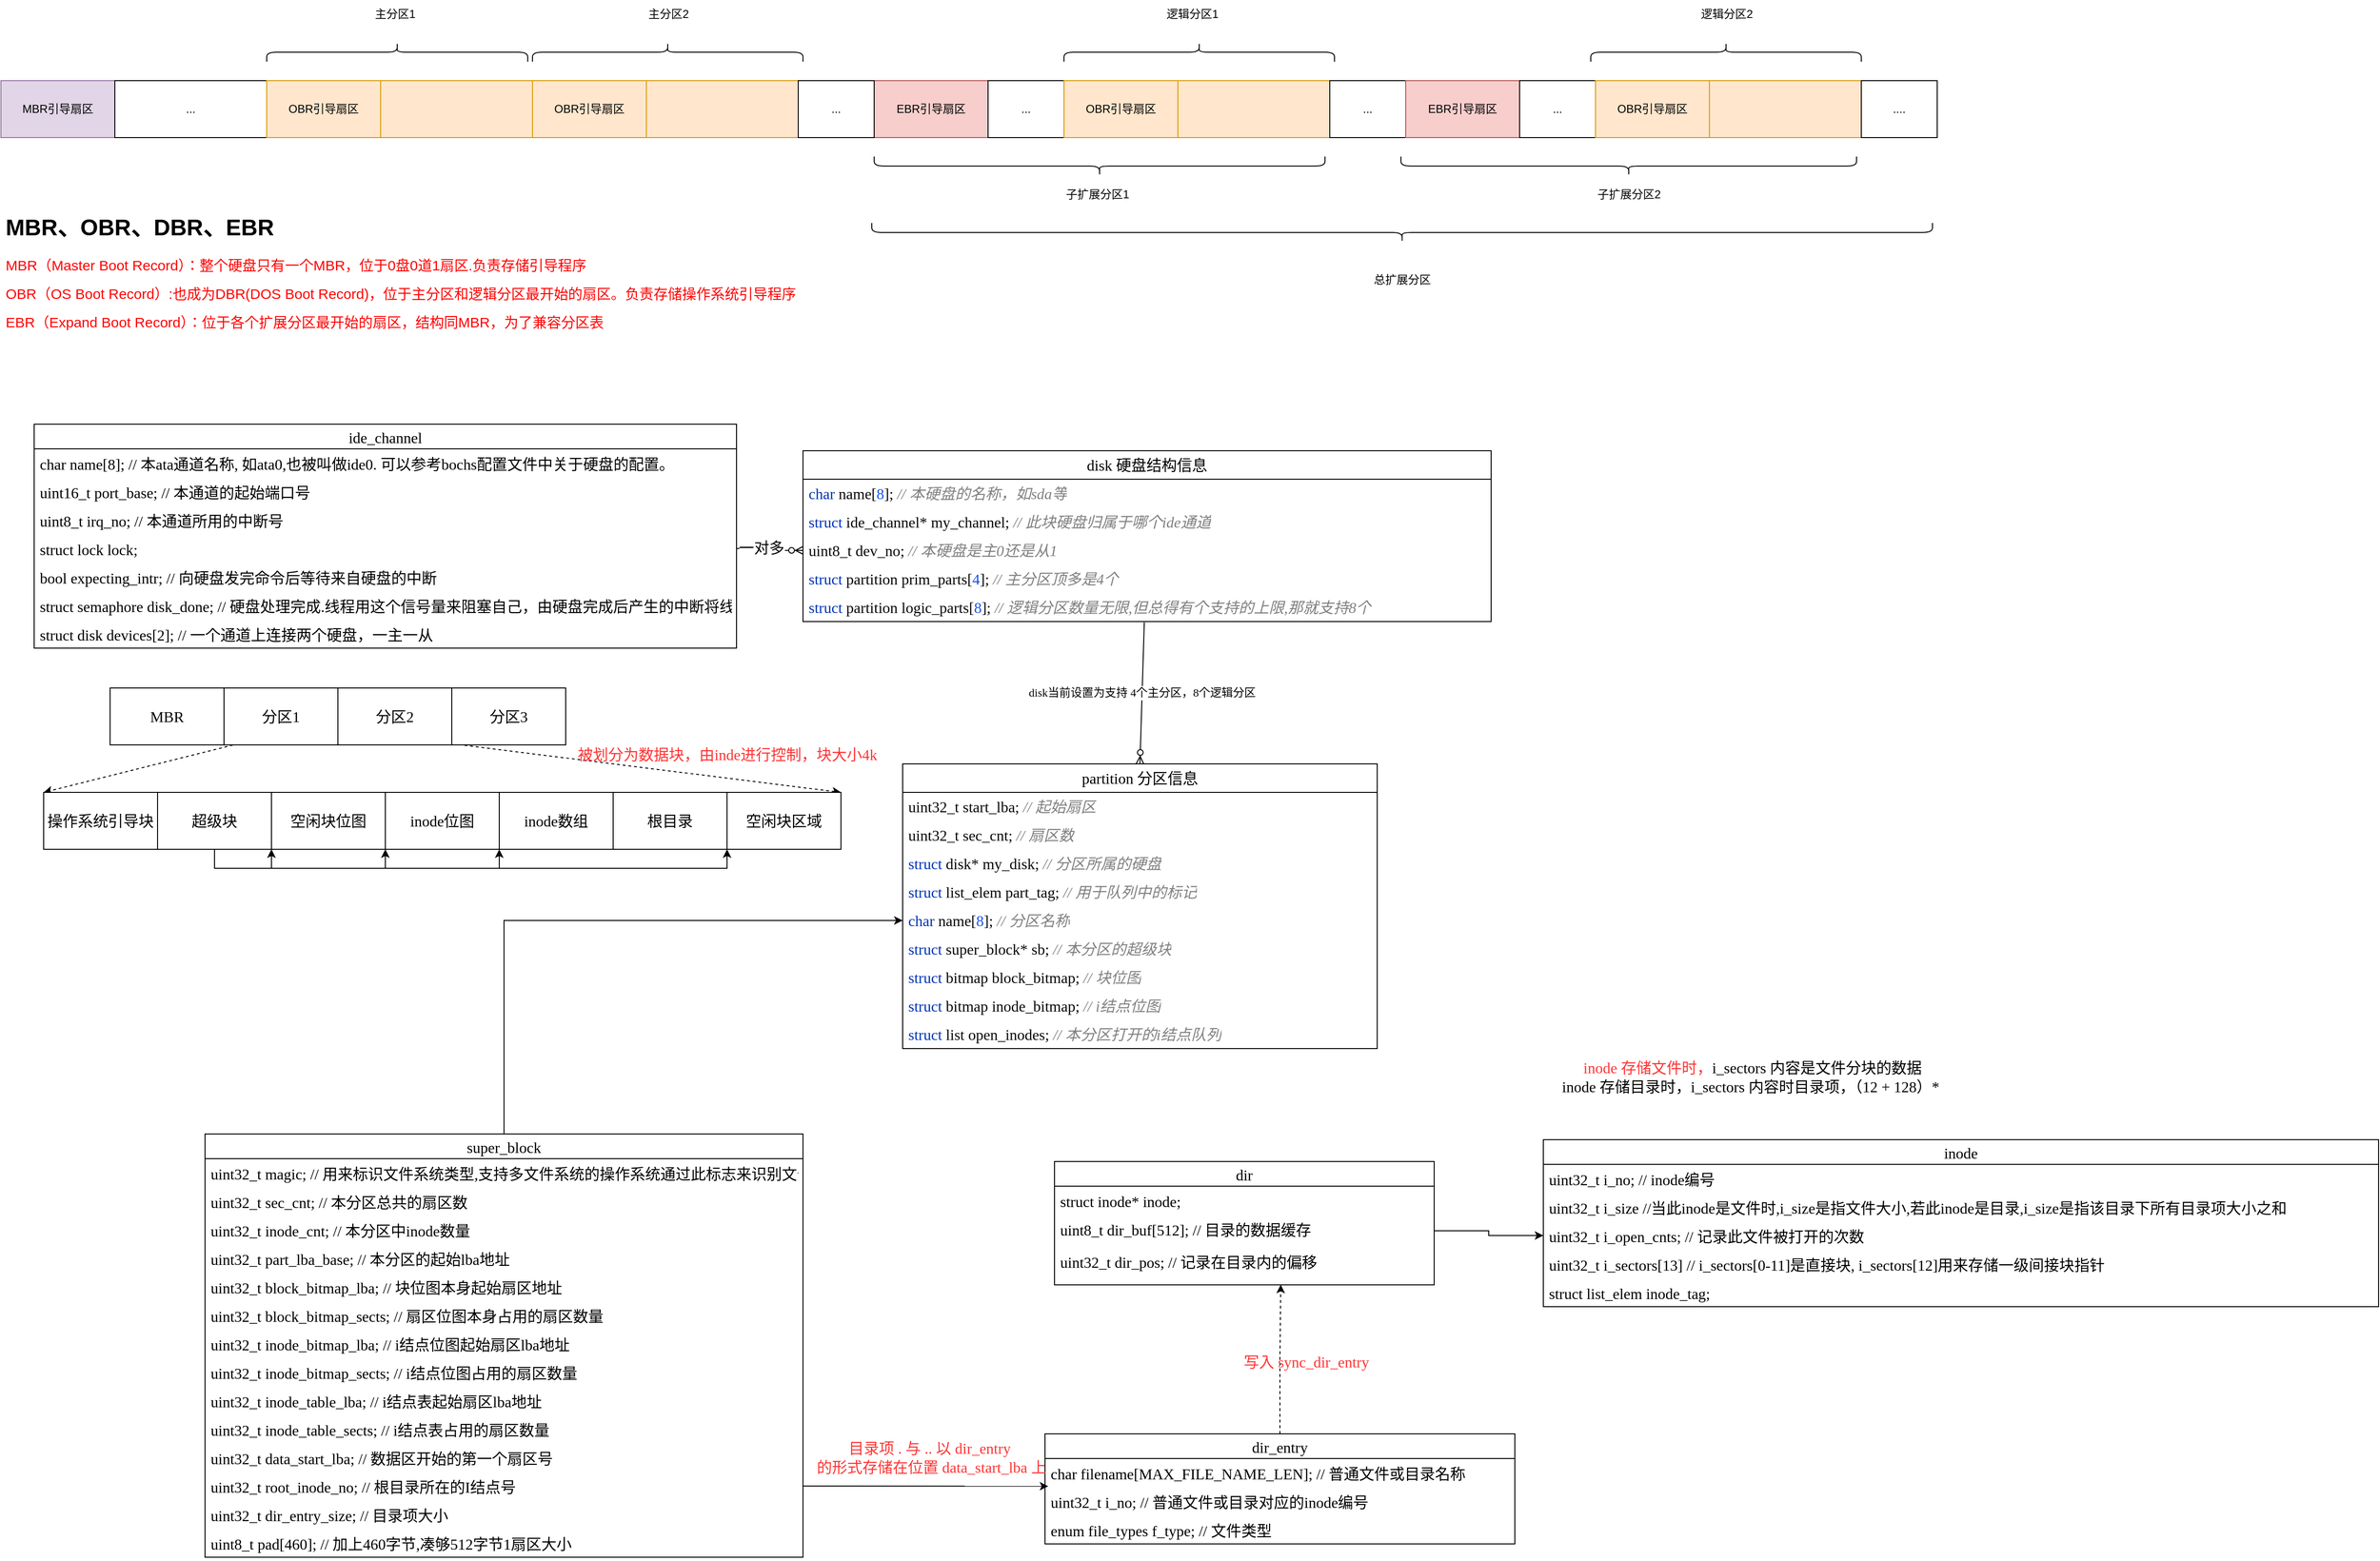<mxfile version="20.5.3" type="embed"><diagram id="e2RzUfAxLEOmbp0WTTl0" name="Page-1"><mxGraphModel dx="1550" dy="867" grid="1" gridSize="10" guides="1" tooltips="1" connect="1" arrows="1" fold="1" page="1" pageScale="1" pageWidth="850" pageHeight="1100" math="0" shadow="0"><root><mxCell id="0"/><mxCell id="1" parent="0"/><mxCell id="3" value="MBR引导扇区" style="rounded=0;whiteSpace=wrap;html=1;fillColor=#e1d5e7;strokeColor=#9673a6;" parent="1" vertex="1"><mxGeometry x="5" y="280" width="120" height="60" as="geometry"/></mxCell><mxCell id="4" value="..." style="rounded=0;whiteSpace=wrap;html=1;" parent="1" vertex="1"><mxGeometry x="125" y="280" width="160" height="60" as="geometry"/></mxCell><mxCell id="5" value="OBR引导扇区" style="rounded=0;whiteSpace=wrap;html=1;fillColor=#ffe6cc;strokeColor=#d79b00;" parent="1" vertex="1"><mxGeometry x="285" y="280" width="120" height="60" as="geometry"/></mxCell><mxCell id="6" value="" style="rounded=0;whiteSpace=wrap;html=1;fillColor=#ffe6cc;strokeColor=#d79b00;" parent="1" vertex="1"><mxGeometry x="405" y="280" width="160" height="60" as="geometry"/></mxCell><mxCell id="7" value="OBR引导扇区" style="rounded=0;whiteSpace=wrap;html=1;fillColor=#ffe6cc;strokeColor=#d79b00;" parent="1" vertex="1"><mxGeometry x="565" y="280" width="120" height="60" as="geometry"/></mxCell><mxCell id="8" value="" style="rounded=0;whiteSpace=wrap;html=1;fillColor=#ffe6cc;strokeColor=#d79b00;" parent="1" vertex="1"><mxGeometry x="685" y="280" width="160" height="60" as="geometry"/></mxCell><mxCell id="10" value="EBR引导扇区" style="rounded=0;whiteSpace=wrap;html=1;fillColor=#f8cecc;strokeColor=#b85450;" parent="1" vertex="1"><mxGeometry x="925" y="280" width="120" height="60" as="geometry"/></mxCell><mxCell id="12" value="..." style="rounded=0;whiteSpace=wrap;html=1;" parent="1" vertex="1"><mxGeometry x="1045" y="280" width="80" height="60" as="geometry"/></mxCell><mxCell id="14" value="OBR引导扇区" style="rounded=0;whiteSpace=wrap;html=1;fillColor=#ffe6cc;strokeColor=#d79b00;" parent="1" vertex="1"><mxGeometry x="1125" y="280" width="120" height="60" as="geometry"/></mxCell><mxCell id="15" value="" style="rounded=0;whiteSpace=wrap;html=1;fillColor=#ffe6cc;strokeColor=#d79b00;" parent="1" vertex="1"><mxGeometry x="1245" y="280" width="160" height="60" as="geometry"/></mxCell><mxCell id="16" value="..." style="rounded=0;whiteSpace=wrap;html=1;" parent="1" vertex="1"><mxGeometry x="1405" y="280" width="80" height="60" as="geometry"/></mxCell><mxCell id="17" value="EBR引导扇区" style="rounded=0;whiteSpace=wrap;html=1;fillColor=#f8cecc;strokeColor=#b85450;" parent="1" vertex="1"><mxGeometry x="1485" y="280" width="120" height="60" as="geometry"/></mxCell><mxCell id="18" value="..." style="rounded=0;whiteSpace=wrap;html=1;" parent="1" vertex="1"><mxGeometry x="1605" y="280" width="80" height="60" as="geometry"/></mxCell><mxCell id="19" value="OBR引导扇区" style="rounded=0;whiteSpace=wrap;html=1;fillColor=#ffe6cc;strokeColor=#d79b00;" parent="1" vertex="1"><mxGeometry x="1685" y="280" width="120" height="60" as="geometry"/></mxCell><mxCell id="20" value="" style="rounded=0;whiteSpace=wrap;html=1;fillColor=#ffe6cc;strokeColor=#d79b00;" parent="1" vertex="1"><mxGeometry x="1805" y="280" width="160" height="60" as="geometry"/></mxCell><mxCell id="21" value="...." style="rounded=0;whiteSpace=wrap;html=1;" parent="1" vertex="1"><mxGeometry x="1965" y="280" width="80" height="60" as="geometry"/></mxCell><mxCell id="23" value="" style="shape=curlyBracket;whiteSpace=wrap;html=1;rounded=1;flipH=1;labelPosition=right;verticalLabelPosition=middle;align=left;verticalAlign=middle;direction=south;" parent="1" vertex="1"><mxGeometry x="285" y="240" width="275" height="20" as="geometry"/></mxCell><mxCell id="24" value="" style="shape=curlyBracket;whiteSpace=wrap;html=1;rounded=1;flipH=1;labelPosition=right;verticalLabelPosition=middle;align=left;verticalAlign=middle;direction=south;" parent="1" vertex="1"><mxGeometry x="565" y="240" width="285" height="20" as="geometry"/></mxCell><mxCell id="25" value="主分区1" style="text;html=1;align=center;verticalAlign=middle;resizable=0;points=[];autosize=1;strokeColor=none;fillColor=none;" parent="1" vertex="1"><mxGeometry x="385" y="195" width="70" height="30" as="geometry"/></mxCell><mxCell id="26" value="主分区2" style="text;html=1;align=center;verticalAlign=middle;resizable=0;points=[];autosize=1;strokeColor=none;fillColor=none;" parent="1" vertex="1"><mxGeometry x="672.5" y="195" width="70" height="30" as="geometry"/></mxCell><mxCell id="27" value="..." style="rounded=0;whiteSpace=wrap;html=1;" parent="1" vertex="1"><mxGeometry x="845" y="280" width="80" height="60" as="geometry"/></mxCell><mxCell id="28" value="" style="shape=curlyBracket;whiteSpace=wrap;html=1;rounded=1;labelPosition=left;verticalLabelPosition=middle;align=right;verticalAlign=middle;direction=north;" parent="1" vertex="1"><mxGeometry x="925" y="360" width="475" height="20" as="geometry"/></mxCell><mxCell id="29" value="" style="shape=curlyBracket;whiteSpace=wrap;html=1;rounded=1;labelPosition=left;verticalLabelPosition=middle;align=right;verticalAlign=middle;direction=north;" parent="1" vertex="1"><mxGeometry x="1480" y="360" width="480" height="20" as="geometry"/></mxCell><mxCell id="30" value="子扩展分区1" style="text;html=1;align=center;verticalAlign=middle;resizable=0;points=[];autosize=1;strokeColor=none;fillColor=none;" parent="1" vertex="1"><mxGeometry x="1115" y="385" width="90" height="30" as="geometry"/></mxCell><mxCell id="31" value="子扩展分区2" style="text;html=1;align=center;verticalAlign=middle;resizable=0;points=[];autosize=1;strokeColor=none;fillColor=none;" parent="1" vertex="1"><mxGeometry x="1675" y="385" width="90" height="30" as="geometry"/></mxCell><mxCell id="32" value="" style="shape=curlyBracket;whiteSpace=wrap;html=1;rounded=1;labelPosition=left;verticalLabelPosition=middle;align=right;verticalAlign=middle;direction=north;" parent="1" vertex="1"><mxGeometry x="922.5" y="430" width="1117.5" height="20" as="geometry"/></mxCell><mxCell id="33" value="总扩展分区" style="text;html=1;align=center;verticalAlign=middle;resizable=0;points=[];autosize=1;strokeColor=none;fillColor=none;" parent="1" vertex="1"><mxGeometry x="1441.25" y="475" width="80" height="30" as="geometry"/></mxCell><mxCell id="34" value="" style="shape=curlyBracket;whiteSpace=wrap;html=1;rounded=1;flipH=1;labelPosition=right;verticalLabelPosition=middle;align=left;verticalAlign=middle;direction=south;" parent="1" vertex="1"><mxGeometry x="1125" y="240" width="285" height="20" as="geometry"/></mxCell><mxCell id="35" value="" style="shape=curlyBracket;whiteSpace=wrap;html=1;rounded=1;flipH=1;labelPosition=right;verticalLabelPosition=middle;align=left;verticalAlign=middle;direction=south;" parent="1" vertex="1"><mxGeometry x="1680" y="240" width="285" height="20" as="geometry"/></mxCell><mxCell id="36" value="逻辑分区1" style="text;html=1;align=center;verticalAlign=middle;resizable=0;points=[];autosize=1;strokeColor=none;fillColor=none;" parent="1" vertex="1"><mxGeometry x="1220" y="195" width="80" height="30" as="geometry"/></mxCell><mxCell id="37" value="逻辑分区2" style="text;html=1;align=center;verticalAlign=middle;resizable=0;points=[];autosize=1;strokeColor=none;fillColor=none;" parent="1" vertex="1"><mxGeometry x="1782.5" y="195" width="80" height="30" as="geometry"/></mxCell><mxCell id="38" value="&lt;h1&gt;MBR、OBR、DBR、EBR&lt;/h1&gt;&lt;p&gt;&lt;span style=&quot;font-size: 15px;&quot;&gt;&lt;font color=&quot;#ff0000&quot;&gt;MBR（Master Boot Record）：整个硬盘只有一个MBR，位于0盘0道1扇区.负责存储引导程序&lt;/font&gt;&lt;/span&gt;&lt;/p&gt;&lt;p&gt;&lt;span style=&quot;font-size: 15px;&quot;&gt;&lt;font color=&quot;#ff0000&quot;&gt;OBR（OS Boot Record）:也成为DBR(DOS Boot Record)，位于主分区和逻辑分区最开始的扇区。负责存储操作系统引导程序&lt;/font&gt;&lt;/span&gt;&lt;/p&gt;&lt;p&gt;&lt;font color=&quot;#ff0000&quot;&gt;&lt;span style=&quot;font-size: 15px;&quot;&gt;EBR（Expand B&lt;/span&gt;&lt;span style=&quot;font-size: 15px; background-color: initial;&quot;&gt;oot Record）：位于各个扩展分区最开始的扇区，结构同MBR，为了兼容分区表&lt;/span&gt;&lt;/font&gt;&lt;/p&gt;" style="text;html=1;strokeColor=none;fillColor=none;spacing=5;spacingTop=-20;whiteSpace=wrap;overflow=hidden;rounded=0;" parent="1" vertex="1"><mxGeometry x="5" y="415" width="845" height="145" as="geometry"/></mxCell><mxCell id="55" value="partition 分区信息" style="swimlane;fontStyle=0;childLayout=stackLayout;horizontal=1;startSize=30;horizontalStack=0;resizeParent=1;resizeParentMax=0;resizeLast=0;collapsible=1;marginBottom=0;whiteSpace=wrap;html=1;rounded=0;fontSize=16;fontFamily=Comic Sans MS;" vertex="1" parent="1"><mxGeometry x="955" y="1000" width="500" height="300" as="geometry"/></mxCell><mxCell id="56" value="&lt;div style=&quot;background-color: rgb(255, 255, 255); color: rgb(8, 8, 8); font-size: 16px;&quot;&gt;uint32_t start_lba;     &lt;span style=&quot;color: rgb(128, 128, 128); font-style: italic; font-size: 16px;&quot;&gt;// &lt;/span&gt;&lt;span style=&quot;color: rgb(128, 128, 128); font-style: italic; font-size: 16px;&quot;&gt;起始扇区&lt;/span&gt;&lt;/div&gt;" style="text;strokeColor=none;fillColor=none;align=left;verticalAlign=middle;spacingLeft=4;spacingRight=4;overflow=hidden;points=[[0,0.5],[1,0.5]];portConstraint=eastwest;rotatable=0;whiteSpace=wrap;html=1;rounded=0;fontSize=16;fontFamily=Comic Sans MS;" vertex="1" parent="55"><mxGeometry y="30" width="500" height="30" as="geometry"/></mxCell><mxCell id="62" value="&lt;div style=&quot;background-color: rgb(255, 255, 255); color: rgb(8, 8, 8); font-size: 16px;&quot;&gt;uint32_t sec_cnt;       &lt;span style=&quot;color: rgb(128, 128, 128); font-style: italic; font-size: 16px;&quot;&gt;// &lt;/span&gt;&lt;span style=&quot;color: rgb(128, 128, 128); font-style: italic; font-size: 16px;&quot;&gt;扇区数&lt;/span&gt;&lt;/div&gt;" style="text;strokeColor=none;fillColor=none;align=left;verticalAlign=middle;spacingLeft=4;spacingRight=4;overflow=hidden;points=[[0,0.5],[1,0.5]];portConstraint=eastwest;rotatable=0;whiteSpace=wrap;html=1;rounded=0;fontSize=16;fontFamily=Comic Sans MS;" vertex="1" parent="55"><mxGeometry y="60" width="500" height="30" as="geometry"/></mxCell><mxCell id="61" value="&lt;div style=&quot;background-color: rgb(255, 255, 255); color: rgb(8, 8, 8); font-size: 16px;&quot;&gt;&lt;span style=&quot;color: rgb(0, 51, 179); font-size: 16px;&quot;&gt;struct &lt;/span&gt;disk* my_disk;    &lt;span style=&quot;color: rgb(128, 128, 128); font-style: italic; font-size: 16px;&quot;&gt;// &lt;/span&gt;&lt;span style=&quot;color: rgb(128, 128, 128); font-style: italic; font-size: 16px;&quot;&gt;分区所属的硬盘&lt;/span&gt;&lt;/div&gt;" style="text;strokeColor=none;fillColor=none;align=left;verticalAlign=middle;spacingLeft=4;spacingRight=4;overflow=hidden;points=[[0,0.5],[1,0.5]];portConstraint=eastwest;rotatable=0;whiteSpace=wrap;html=1;rounded=0;fontSize=16;fontFamily=Comic Sans MS;" vertex="1" parent="55"><mxGeometry y="90" width="500" height="30" as="geometry"/></mxCell><mxCell id="60" value="&lt;div style=&quot;background-color: rgb(255, 255, 255); color: rgb(8, 8, 8); font-size: 16px;&quot;&gt;&lt;span style=&quot;color: rgb(0, 51, 179); font-size: 16px;&quot;&gt;struct &lt;/span&gt;list_elem part_tag;   &lt;span style=&quot;color: rgb(128, 128, 128); font-style: italic; font-size: 16px;&quot;&gt;// &lt;/span&gt;&lt;span style=&quot;color: rgb(128, 128, 128); font-style: italic; font-size: 16px;&quot;&gt;用于队列中的标记&lt;/span&gt;&lt;/div&gt;" style="text;strokeColor=none;fillColor=none;align=left;verticalAlign=middle;spacingLeft=4;spacingRight=4;overflow=hidden;points=[[0,0.5],[1,0.5]];portConstraint=eastwest;rotatable=0;whiteSpace=wrap;html=1;rounded=0;fontSize=16;fontFamily=Comic Sans MS;" vertex="1" parent="55"><mxGeometry y="120" width="500" height="30" as="geometry"/></mxCell><mxCell id="59" value="&lt;div style=&quot;background-color: rgb(255, 255, 255); color: rgb(8, 8, 8); font-size: 16px;&quot;&gt;&lt;span style=&quot;color: rgb(0, 51, 179); font-size: 16px;&quot;&gt;char &lt;/span&gt;name[&lt;span style=&quot;color: rgb(23, 80, 235); font-size: 16px;&quot;&gt;8&lt;/span&gt;];       &lt;span style=&quot;color: rgb(128, 128, 128); font-style: italic; font-size: 16px;&quot;&gt;// &lt;/span&gt;&lt;span style=&quot;color: rgb(128, 128, 128); font-style: italic; font-size: 16px;&quot;&gt;分区名称&lt;/span&gt;&lt;/div&gt;" style="text;strokeColor=none;fillColor=none;align=left;verticalAlign=middle;spacingLeft=4;spacingRight=4;overflow=hidden;points=[[0,0.5],[1,0.5]];portConstraint=eastwest;rotatable=0;whiteSpace=wrap;html=1;rounded=0;fontSize=16;fontFamily=Comic Sans MS;" vertex="1" parent="55"><mxGeometry y="150" width="500" height="30" as="geometry"/></mxCell><mxCell id="64" value="&lt;div style=&quot;background-color: rgb(255, 255, 255); color: rgb(8, 8, 8); font-size: 16px;&quot;&gt;&lt;span style=&quot;color: rgb(0, 51, 179); font-size: 16px;&quot;&gt;struct &lt;/span&gt;super_block* sb;  &lt;span style=&quot;color: rgb(128, 128, 128); font-style: italic; font-size: 16px;&quot;&gt;// &lt;/span&gt;&lt;span style=&quot;color: rgb(128, 128, 128); font-style: italic; font-size: 16px;&quot;&gt;本分区的超级块&lt;/span&gt;&lt;/div&gt;" style="text;strokeColor=none;fillColor=none;align=left;verticalAlign=middle;spacingLeft=4;spacingRight=4;overflow=hidden;points=[[0,0.5],[1,0.5]];portConstraint=eastwest;rotatable=0;whiteSpace=wrap;html=1;rounded=0;fontSize=16;fontFamily=Comic Sans MS;" vertex="1" parent="55"><mxGeometry y="180" width="500" height="30" as="geometry"/></mxCell><mxCell id="63" value="&lt;div style=&quot;background-color: rgb(255, 255, 255); color: rgb(8, 8, 8); font-size: 16px;&quot;&gt;&lt;span style=&quot;color: rgb(0, 51, 179); font-size: 16px;&quot;&gt;struct &lt;/span&gt;bitmap block_bitmap;  &lt;span style=&quot;color: rgb(128, 128, 128); font-style: italic; font-size: 16px;&quot;&gt;// &lt;/span&gt;&lt;span style=&quot;color: rgb(128, 128, 128); font-style: italic; font-size: 16px;&quot;&gt;块位图&lt;/span&gt;&lt;/div&gt;" style="text;strokeColor=none;fillColor=none;align=left;verticalAlign=middle;spacingLeft=4;spacingRight=4;overflow=hidden;points=[[0,0.5],[1,0.5]];portConstraint=eastwest;rotatable=0;whiteSpace=wrap;html=1;rounded=0;fontSize=16;fontFamily=Comic Sans MS;" vertex="1" parent="55"><mxGeometry y="210" width="500" height="30" as="geometry"/></mxCell><mxCell id="67" value="&lt;div style=&quot;background-color: rgb(255, 255, 255); color: rgb(8, 8, 8); font-size: 16px;&quot;&gt;&lt;span style=&quot;color: rgb(0, 51, 179); font-size: 16px;&quot;&gt;struct &lt;/span&gt;bitmap inode_bitmap;  &lt;span style=&quot;color: rgb(128, 128, 128); font-style: italic; font-size: 16px;&quot;&gt;// i&lt;/span&gt;&lt;span style=&quot;color: rgb(128, 128, 128); font-style: italic; font-size: 16px;&quot;&gt;结点位图&lt;/span&gt;&lt;/div&gt;" style="text;strokeColor=none;fillColor=none;align=left;verticalAlign=middle;spacingLeft=4;spacingRight=4;overflow=hidden;points=[[0,0.5],[1,0.5]];portConstraint=eastwest;rotatable=0;whiteSpace=wrap;html=1;rounded=0;fontSize=16;fontFamily=Comic Sans MS;" vertex="1" parent="55"><mxGeometry y="240" width="500" height="30" as="geometry"/></mxCell><mxCell id="66" value="&lt;div style=&quot;background-color: rgb(255, 255, 255); color: rgb(8, 8, 8); font-size: 16px;&quot;&gt;&lt;span style=&quot;color: rgb(0, 51, 179); font-size: 16px;&quot;&gt;struct &lt;/span&gt;list open_inodes;     &lt;span style=&quot;color: rgb(128, 128, 128); font-style: italic; font-size: 16px;&quot;&gt;// &lt;/span&gt;&lt;span style=&quot;color: rgb(128, 128, 128); font-style: italic; font-size: 16px;&quot;&gt;本分区打开的&lt;/span&gt;&lt;span style=&quot;color: rgb(128, 128, 128); font-style: italic; font-size: 16px;&quot;&gt;i&lt;/span&gt;&lt;span style=&quot;color: rgb(128, 128, 128); font-style: italic; font-size: 16px;&quot;&gt;结点队列&lt;/span&gt;&lt;/div&gt;" style="text;strokeColor=none;fillColor=none;align=left;verticalAlign=middle;spacingLeft=4;spacingRight=4;overflow=hidden;points=[[0,0.5],[1,0.5]];portConstraint=eastwest;rotatable=0;whiteSpace=wrap;html=1;rounded=0;fontSize=16;fontFamily=Comic Sans MS;" vertex="1" parent="55"><mxGeometry y="270" width="500" height="30" as="geometry"/></mxCell><mxCell id="70" value="disk 硬盘结构信息" style="swimlane;fontStyle=0;childLayout=stackLayout;horizontal=1;startSize=30;horizontalStack=0;resizeParent=1;resizeParentMax=0;resizeLast=0;collapsible=1;marginBottom=0;whiteSpace=wrap;html=1;rounded=0;fontSize=16;fontFamily=Comic Sans MS;" vertex="1" parent="1"><mxGeometry x="850" y="670" width="725" height="180" as="geometry"/></mxCell><mxCell id="71" value="&lt;div style=&quot;background-color: rgb(255, 255, 255); color: rgb(8, 8, 8); font-size: 16px;&quot;&gt;&lt;div style=&quot;font-size: 16px;&quot;&gt;&lt;span style=&quot;color: rgb(0, 51, 179); font-size: 16px;&quot;&gt;char &lt;/span&gt;name[&lt;span style=&quot;color: rgb(23, 80, 235); font-size: 16px;&quot;&gt;8&lt;/span&gt;];            &lt;span style=&quot;color: rgb(128, 128, 128); font-style: italic; font-size: 16px;&quot;&gt;// &lt;/span&gt;&lt;span style=&quot;color: rgb(128, 128, 128); font-style: italic; font-size: 16px;&quot;&gt;本硬盘的名称，如&lt;/span&gt;&lt;span style=&quot;color: rgb(128, 128, 128); font-style: italic; font-size: 16px;&quot;&gt;sda&lt;/span&gt;&lt;span style=&quot;color: rgb(128, 128, 128); font-style: italic; font-size: 16px;&quot;&gt;等&lt;/span&gt;&lt;/div&gt;&lt;/div&gt;" style="text;strokeColor=none;fillColor=none;align=left;verticalAlign=middle;spacingLeft=4;spacingRight=4;overflow=hidden;points=[[0,0.5],[1,0.5]];portConstraint=eastwest;rotatable=0;whiteSpace=wrap;html=1;rounded=0;fontSize=16;fontFamily=Comic Sans MS;" vertex="1" parent="70"><mxGeometry y="30" width="725" height="30" as="geometry"/></mxCell><mxCell id="72" value="&lt;div style=&quot;background-color: rgb(255, 255, 255); color: rgb(8, 8, 8); font-size: 16px;&quot;&gt;&lt;div style=&quot;font-size: 16px;&quot;&gt;&lt;span style=&quot;color: rgb(0, 51, 179); font-size: 16px;&quot;&gt;struct &lt;/span&gt;ide_channel* my_channel;    &lt;span style=&quot;color: rgb(128, 128, 128); font-style: italic; font-size: 16px;&quot;&gt;// &lt;/span&gt;&lt;span style=&quot;color: rgb(128, 128, 128); font-style: italic; font-size: 16px;&quot;&gt;此块硬盘归属于哪个&lt;/span&gt;&lt;span style=&quot;color: rgb(128, 128, 128); font-style: italic; font-size: 16px;&quot;&gt;ide&lt;/span&gt;&lt;span style=&quot;color: rgb(128, 128, 128); font-style: italic; font-size: 16px;&quot;&gt;通道&lt;/span&gt;&lt;/div&gt;&lt;/div&gt;" style="text;strokeColor=none;fillColor=none;align=left;verticalAlign=middle;spacingLeft=4;spacingRight=4;overflow=hidden;points=[[0,0.5],[1,0.5]];portConstraint=eastwest;rotatable=0;whiteSpace=wrap;html=1;rounded=0;fontSize=16;fontFamily=Comic Sans MS;" vertex="1" parent="70"><mxGeometry y="60" width="725" height="30" as="geometry"/></mxCell><mxCell id="73" value="&lt;div style=&quot;background-color: rgb(255, 255, 255); color: rgb(8, 8, 8); font-size: 16px;&quot;&gt;&lt;div style=&quot;font-size: 16px;&quot;&gt;uint8_t dev_no;          &lt;span style=&quot;color: rgb(128, 128, 128); font-style: italic; font-size: 16px;&quot;&gt;// &lt;/span&gt;&lt;span style=&quot;color: rgb(128, 128, 128); font-style: italic; font-size: 16px;&quot;&gt;本硬盘是主&lt;/span&gt;&lt;span style=&quot;color: rgb(128, 128, 128); font-style: italic; font-size: 16px;&quot;&gt;0&lt;/span&gt;&lt;span style=&quot;color: rgb(128, 128, 128); font-style: italic; font-size: 16px;&quot;&gt;还是从&lt;/span&gt;&lt;span style=&quot;color: rgb(128, 128, 128); font-style: italic; font-size: 16px;&quot;&gt;1&lt;/span&gt;&lt;/div&gt;&lt;/div&gt;" style="text;strokeColor=none;fillColor=none;align=left;verticalAlign=middle;spacingLeft=4;spacingRight=4;overflow=hidden;points=[[0,0.5],[1,0.5]];portConstraint=eastwest;rotatable=0;whiteSpace=wrap;html=1;rounded=0;fontSize=16;fontFamily=Comic Sans MS;" vertex="1" parent="70"><mxGeometry y="90" width="725" height="30" as="geometry"/></mxCell><mxCell id="74" value="&lt;div style=&quot;background-color: rgb(255, 255, 255); color: rgb(8, 8, 8); font-size: 16px;&quot;&gt;&lt;div style=&quot;font-size: 16px;&quot;&gt;&lt;span style=&quot;color: rgb(0, 51, 179); font-size: 16px;&quot;&gt;struct &lt;/span&gt;partition prim_parts[&lt;span style=&quot;color: rgb(23, 80, 235); font-size: 16px;&quot;&gt;4&lt;/span&gt;];    &lt;span style=&quot;color: rgb(128, 128, 128); font-style: italic; font-size: 16px;&quot;&gt;// &lt;/span&gt;&lt;span style=&quot;color: rgb(128, 128, 128); font-style: italic; font-size: 16px;&quot;&gt;主分区顶多是&lt;/span&gt;&lt;span style=&quot;color: rgb(128, 128, 128); font-style: italic; font-size: 16px;&quot;&gt;4&lt;/span&gt;&lt;span style=&quot;color: rgb(128, 128, 128); font-style: italic; font-size: 16px;&quot;&gt;个&lt;/span&gt;&lt;/div&gt;&lt;/div&gt;" style="text;strokeColor=none;fillColor=none;align=left;verticalAlign=middle;spacingLeft=4;spacingRight=4;overflow=hidden;points=[[0,0.5],[1,0.5]];portConstraint=eastwest;rotatable=0;whiteSpace=wrap;html=1;rounded=0;fontSize=16;fontFamily=Comic Sans MS;" vertex="1" parent="70"><mxGeometry y="120" width="725" height="30" as="geometry"/></mxCell><mxCell id="75" value="&lt;div style=&quot;background-color: rgb(255, 255, 255); color: rgb(8, 8, 8); font-size: 16px;&quot;&gt;&lt;div style=&quot;font-size: 16px;&quot;&gt;&lt;span style=&quot;color: rgb(0, 51, 179); font-size: 16px;&quot;&gt;struct &lt;/span&gt;partition logic_parts[&lt;span style=&quot;color: rgb(23, 80, 235); font-size: 16px;&quot;&gt;8&lt;/span&gt;];       &lt;span style=&quot;color: rgb(128, 128, 128); font-style: italic; font-size: 16px;&quot;&gt;// &lt;/span&gt;&lt;span style=&quot;color: rgb(128, 128, 128); font-style: italic; font-size: 16px;&quot;&gt;逻辑分区数量无限&lt;/span&gt;&lt;span style=&quot;color: rgb(128, 128, 128); font-style: italic; font-size: 16px;&quot;&gt;,&lt;/span&gt;&lt;span style=&quot;color: rgb(128, 128, 128); font-style: italic; font-size: 16px;&quot;&gt;但总得有个支持的上限&lt;/span&gt;&lt;span style=&quot;color: rgb(128, 128, 128); font-style: italic; font-size: 16px;&quot;&gt;,&lt;/span&gt;&lt;span style=&quot;color: rgb(128, 128, 128); font-style: italic; font-size: 16px;&quot;&gt;那就支持&lt;/span&gt;&lt;span style=&quot;color: rgb(128, 128, 128); font-style: italic; font-size: 16px;&quot;&gt;8&lt;/span&gt;&lt;span style=&quot;color: rgb(128, 128, 128); font-style: italic; font-size: 16px;&quot;&gt;个&lt;/span&gt;&lt;/div&gt;&lt;/div&gt;" style="text;strokeColor=none;fillColor=none;align=left;verticalAlign=middle;spacingLeft=4;spacingRight=4;overflow=hidden;points=[[0,0.5],[1,0.5]];portConstraint=eastwest;rotatable=0;whiteSpace=wrap;html=1;rounded=0;fontSize=16;fontFamily=Comic Sans MS;" vertex="1" parent="70"><mxGeometry y="150" width="725" height="30" as="geometry"/></mxCell><mxCell id="81" value="disk当前设置为支持 4个主分区，8个逻辑分区" style="fontSize=12;html=1;endArrow=ERzeroToMany;endFill=1;rounded=0;entryX=0.5;entryY=0;entryDx=0;entryDy=0;exitX=0.496;exitY=1.027;exitDx=0;exitDy=0;exitPerimeter=0;fontFamily=Comic Sans MS;" edge="1" parent="1" source="75" target="55"><mxGeometry width="100" height="100" relative="1" as="geometry"><mxPoint x="1210" y="860" as="sourcePoint"/><mxPoint x="800" y="890" as="targetPoint"/></mxGeometry></mxCell><mxCell id="82" value="ide_channel" style="swimlane;fontStyle=0;childLayout=stackLayout;horizontal=1;startSize=26;horizontalStack=0;resizeParent=1;resizeParentMax=0;resizeLast=0;collapsible=1;marginBottom=0;align=center;fontSize=16;rounded=0;fontFamily=Comic Sans MS;" vertex="1" parent="1"><mxGeometry x="40" y="642" width="740" height="236" as="geometry"/></mxCell><mxCell id="84" value="char name[8];       // 本ata通道名称, 如ata0,也被叫做ide0. 可以参考bochs配置文件中关于硬盘的配置。" style="text;strokeColor=none;fillColor=none;spacingLeft=4;spacingRight=4;overflow=hidden;rotatable=0;points=[[0,0.5],[1,0.5]];portConstraint=eastwest;fontSize=16;rounded=0;fontFamily=Comic Sans MS;" vertex="1" parent="82"><mxGeometry y="26" width="740" height="30" as="geometry"/></mxCell><mxCell id="85" value="uint16_t port_base;     // 本通道的起始端口号" style="text;strokeColor=none;fillColor=none;spacingLeft=4;spacingRight=4;overflow=hidden;rotatable=0;points=[[0,0.5],[1,0.5]];portConstraint=eastwest;fontSize=16;rounded=0;fontFamily=Comic Sans MS;" vertex="1" parent="82"><mxGeometry y="56" width="740" height="30" as="geometry"/></mxCell><mxCell id="90" value="uint8_t irq_no;     // 本通道所用的中断号" style="text;strokeColor=none;fillColor=none;spacingLeft=4;spacingRight=4;overflow=hidden;rotatable=0;points=[[0,0.5],[1,0.5]];portConstraint=eastwest;fontSize=16;rounded=0;fontFamily=Comic Sans MS;" vertex="1" parent="82"><mxGeometry y="86" width="740" height="30" as="geometry"/></mxCell><mxCell id="89" value="struct lock lock;" style="text;strokeColor=none;fillColor=none;spacingLeft=4;spacingRight=4;overflow=hidden;rotatable=0;points=[[0,0.5],[1,0.5]];portConstraint=eastwest;fontSize=16;rounded=0;fontFamily=Comic Sans MS;" vertex="1" parent="82"><mxGeometry y="116" width="740" height="30" as="geometry"/></mxCell><mxCell id="88" value="bool expecting_intr;        // 向硬盘发完命令后等待来自硬盘的中断" style="text;strokeColor=none;fillColor=none;spacingLeft=4;spacingRight=4;overflow=hidden;rotatable=0;points=[[0,0.5],[1,0.5]];portConstraint=eastwest;fontSize=16;rounded=0;fontFamily=Comic Sans MS;" vertex="1" parent="82"><mxGeometry y="146" width="740" height="30" as="geometry"/></mxCell><mxCell id="87" value="struct semaphore disk_done;  // 硬盘处理完成.线程用这个信号量来阻塞自己，由硬盘完成后产生的中断将线程唤醒" style="text;strokeColor=none;fillColor=none;spacingLeft=4;spacingRight=4;overflow=hidden;rotatable=0;points=[[0,0.5],[1,0.5]];portConstraint=eastwest;fontSize=16;rounded=0;fontFamily=Comic Sans MS;" vertex="1" parent="82"><mxGeometry y="176" width="740" height="30" as="geometry"/></mxCell><mxCell id="86" value="struct disk devices[2];  // 一个通道上连接两个硬盘，一主一从" style="text;strokeColor=none;fillColor=none;spacingLeft=4;spacingRight=4;overflow=hidden;rotatable=0;points=[[0,0.5],[1,0.5]];portConstraint=eastwest;fontSize=16;rounded=0;fontFamily=Comic Sans MS;" vertex="1" parent="82"><mxGeometry y="206" width="740" height="30" as="geometry"/></mxCell><mxCell id="93" value="" style="edgeStyle=entityRelationEdgeStyle;fontSize=12;html=1;endArrow=ERzeroToMany;endFill=1;rounded=0;fontFamily=Comic Sans MS;entryX=0;entryY=0.5;entryDx=0;entryDy=0;exitX=1;exitY=0.5;exitDx=0;exitDy=0;" edge="1" parent="1" source="89" target="73"><mxGeometry width="100" height="100" relative="1" as="geometry"><mxPoint x="700" y="1080" as="sourcePoint"/><mxPoint x="800" y="980" as="targetPoint"/></mxGeometry></mxCell><mxCell id="94" value="一对多" style="edgeLabel;html=1;align=center;verticalAlign=middle;resizable=0;points=[];fontSize=16;fontFamily=Comic Sans MS;" vertex="1" connectable="0" parent="93"><mxGeometry x="-0.256" y="1" relative="1" as="geometry"><mxPoint as="offset"/></mxGeometry></mxCell><mxCell id="95" value="inode" style="swimlane;fontStyle=0;childLayout=stackLayout;horizontal=1;startSize=26;horizontalStack=0;resizeParent=1;resizeParentMax=0;resizeLast=0;collapsible=1;marginBottom=0;align=center;fontSize=16;rounded=0;fontFamily=Comic Sans MS;" vertex="1" parent="1"><mxGeometry x="1630" y="1396" width="880" height="176" as="geometry"/></mxCell><mxCell id="96" value="uint32_t i_no;    // inode编号" style="text;strokeColor=none;fillColor=none;spacingLeft=4;spacingRight=4;overflow=hidden;rotatable=0;points=[[0,0.5],[1,0.5]];portConstraint=eastwest;fontSize=16;rounded=0;fontFamily=Comic Sans MS;" vertex="1" parent="95"><mxGeometry y="26" width="880" height="30" as="geometry"/></mxCell><mxCell id="97" value="uint32_t i_size //当此inode是文件时,i_size是指文件大小,若此inode是目录,i_size是指该目录下所有目录项大小之和" style="text;strokeColor=none;fillColor=none;spacingLeft=4;spacingRight=4;overflow=hidden;rotatable=0;points=[[0,0.5],[1,0.5]];portConstraint=eastwest;fontSize=16;rounded=0;fontFamily=Comic Sans MS;" vertex="1" parent="95"><mxGeometry y="56" width="880" height="30" as="geometry"/></mxCell><mxCell id="98" value="uint32_t i_open_cnts;   // 记录此文件被打开的次数" style="text;strokeColor=none;fillColor=none;spacingLeft=4;spacingRight=4;overflow=hidden;rotatable=0;points=[[0,0.5],[1,0.5]];portConstraint=eastwest;fontSize=16;rounded=0;fontFamily=Comic Sans MS;" vertex="1" parent="95"><mxGeometry y="86" width="880" height="30" as="geometry"/></mxCell><mxCell id="100" value="uint32_t i_sectors[13] // i_sectors[0-11]是直接块, i_sectors[12]用来存储一级间接块指针" style="text;strokeColor=none;fillColor=none;spacingLeft=4;spacingRight=4;overflow=hidden;rotatable=0;points=[[0,0.5],[1,0.5]];portConstraint=eastwest;fontSize=16;rounded=0;fontFamily=Comic Sans MS;" vertex="1" parent="95"><mxGeometry y="116" width="880" height="30" as="geometry"/></mxCell><mxCell id="99" value="struct list_elem inode_tag;" style="text;strokeColor=none;fillColor=none;spacingLeft=4;spacingRight=4;overflow=hidden;rotatable=0;points=[[0,0.5],[1,0.5]];portConstraint=eastwest;fontSize=16;rounded=0;fontFamily=Comic Sans MS;" vertex="1" parent="95"><mxGeometry y="146" width="880" height="30" as="geometry"/></mxCell><mxCell id="125" style="edgeStyle=orthogonalEdgeStyle;rounded=0;orthogonalLoop=1;jettySize=auto;html=1;exitX=0.5;exitY=0;exitDx=0;exitDy=0;entryX=0;entryY=0.5;entryDx=0;entryDy=0;fontFamily=Comic Sans MS;fontSize=16;" edge="1" parent="1" source="101" target="59"><mxGeometry relative="1" as="geometry"/></mxCell><mxCell id="101" value="super_block" style="swimlane;fontStyle=0;childLayout=stackLayout;horizontal=1;startSize=26;horizontalStack=0;resizeParent=1;resizeParentMax=0;resizeLast=0;collapsible=1;marginBottom=0;align=center;fontSize=16;rounded=0;fontFamily=Comic Sans MS;" vertex="1" parent="1"><mxGeometry x="220" y="1390" width="630" height="446" as="geometry"/></mxCell><mxCell id="102" value="uint32_t magic;        // 用来标识文件系统类型,支持多文件系统的操作系统通过此标志来识别文件系统类型" style="text;strokeColor=none;fillColor=none;spacingLeft=4;spacingRight=4;overflow=hidden;rotatable=0;points=[[0,0.5],[1,0.5]];portConstraint=eastwest;fontSize=16;rounded=0;fontFamily=Comic Sans MS;" vertex="1" parent="101"><mxGeometry y="26" width="630" height="30" as="geometry"/></mxCell><mxCell id="103" value="uint32_t sec_cnt;          // 本分区总共的扇区数" style="text;strokeColor=none;fillColor=none;spacingLeft=4;spacingRight=4;overflow=hidden;rotatable=0;points=[[0,0.5],[1,0.5]];portConstraint=eastwest;fontSize=16;rounded=0;fontFamily=Comic Sans MS;" vertex="1" parent="101"><mxGeometry y="56" width="630" height="30" as="geometry"/></mxCell><mxCell id="113" value="uint32_t inode_cnt;        // 本分区中inode数量" style="text;strokeColor=none;fillColor=none;spacingLeft=4;spacingRight=4;overflow=hidden;rotatable=0;points=[[0,0.5],[1,0.5]];portConstraint=eastwest;fontSize=16;rounded=0;fontFamily=Comic Sans MS;" vertex="1" parent="101"><mxGeometry y="86" width="630" height="30" as="geometry"/></mxCell><mxCell id="112" value="uint32_t part_lba_base;     // 本分区的起始lba地址" style="text;strokeColor=none;fillColor=none;spacingLeft=4;spacingRight=4;overflow=hidden;rotatable=0;points=[[0,0.5],[1,0.5]];portConstraint=eastwest;fontSize=16;rounded=0;fontFamily=Comic Sans MS;" vertex="1" parent="101"><mxGeometry y="116" width="630" height="30" as="geometry"/></mxCell><mxCell id="111" value="uint32_t block_bitmap_lba;      // 块位图本身起始扇区地址" style="text;strokeColor=none;fillColor=none;spacingLeft=4;spacingRight=4;overflow=hidden;rotatable=0;points=[[0,0.5],[1,0.5]];portConstraint=eastwest;fontSize=16;rounded=0;fontFamily=Comic Sans MS;" vertex="1" parent="101"><mxGeometry y="146" width="630" height="30" as="geometry"/></mxCell><mxCell id="110" value="uint32_t block_bitmap_sects;     // 扇区位图本身占用的扇区数量" style="text;strokeColor=none;fillColor=none;spacingLeft=4;spacingRight=4;overflow=hidden;rotatable=0;points=[[0,0.5],[1,0.5]];portConstraint=eastwest;fontSize=16;rounded=0;fontFamily=Comic Sans MS;" vertex="1" parent="101"><mxGeometry y="176" width="630" height="30" as="geometry"/></mxCell><mxCell id="109" value="uint32_t inode_bitmap_lba;      // i结点位图起始扇区lba地址" style="text;strokeColor=none;fillColor=none;spacingLeft=4;spacingRight=4;overflow=hidden;rotatable=0;points=[[0,0.5],[1,0.5]];portConstraint=eastwest;fontSize=16;rounded=0;fontFamily=Comic Sans MS;" vertex="1" parent="101"><mxGeometry y="206" width="630" height="30" as="geometry"/></mxCell><mxCell id="108" value="uint32_t inode_bitmap_sects;        // i结点位图占用的扇区数量" style="text;strokeColor=none;fillColor=none;spacingLeft=4;spacingRight=4;overflow=hidden;rotatable=0;points=[[0,0.5],[1,0.5]];portConstraint=eastwest;fontSize=16;rounded=0;fontFamily=Comic Sans MS;" vertex="1" parent="101"><mxGeometry y="236" width="630" height="30" as="geometry"/></mxCell><mxCell id="107" value="uint32_t inode_table_lba;       // i结点表起始扇区lba地址" style="text;strokeColor=none;fillColor=none;spacingLeft=4;spacingRight=4;overflow=hidden;rotatable=0;points=[[0,0.5],[1,0.5]];portConstraint=eastwest;fontSize=16;rounded=0;fontFamily=Comic Sans MS;" vertex="1" parent="101"><mxGeometry y="266" width="630" height="30" as="geometry"/></mxCell><mxCell id="106" value="uint32_t inode_table_sects;     // i结点表占用的扇区数量" style="text;strokeColor=none;fillColor=none;spacingLeft=4;spacingRight=4;overflow=hidden;rotatable=0;points=[[0,0.5],[1,0.5]];portConstraint=eastwest;fontSize=16;rounded=0;fontFamily=Comic Sans MS;" vertex="1" parent="101"><mxGeometry y="296" width="630" height="30" as="geometry"/></mxCell><mxCell id="105" value="uint32_t data_start_lba;        // 数据区开始的第一个扇区号" style="text;strokeColor=none;fillColor=none;spacingLeft=4;spacingRight=4;overflow=hidden;rotatable=0;points=[[0,0.5],[1,0.5]];portConstraint=eastwest;fontSize=16;rounded=0;fontFamily=Comic Sans MS;" vertex="1" parent="101"><mxGeometry y="326" width="630" height="30" as="geometry"/></mxCell><mxCell id="116" value="uint32_t root_inode_no;     // 根目录所在的I结点号" style="text;strokeColor=none;fillColor=none;spacingLeft=4;spacingRight=4;overflow=hidden;rotatable=0;points=[[0,0.5],[1,0.5]];portConstraint=eastwest;fontSize=16;rounded=0;fontFamily=Comic Sans MS;" vertex="1" parent="101"><mxGeometry y="356" width="630" height="30" as="geometry"/></mxCell><mxCell id="115" value="uint32_t dir_entry_size;        // 目录项大小" style="text;strokeColor=none;fillColor=none;spacingLeft=4;spacingRight=4;overflow=hidden;rotatable=0;points=[[0,0.5],[1,0.5]];portConstraint=eastwest;fontSize=16;rounded=0;fontFamily=Comic Sans MS;" vertex="1" parent="101"><mxGeometry y="386" width="630" height="30" as="geometry"/></mxCell><mxCell id="114" value="uint8_t  pad[460];         // 加上460字节,凑够512字节1扇区大小" style="text;strokeColor=none;fillColor=none;spacingLeft=4;spacingRight=4;overflow=hidden;rotatable=0;points=[[0,0.5],[1,0.5]];portConstraint=eastwest;fontSize=16;rounded=0;fontFamily=Comic Sans MS;" vertex="1" parent="101"><mxGeometry y="416" width="630" height="30" as="geometry"/></mxCell><mxCell id="117" value="dir" style="swimlane;fontStyle=0;childLayout=stackLayout;horizontal=1;startSize=26;horizontalStack=0;resizeParent=1;resizeParentMax=0;resizeLast=0;collapsible=1;marginBottom=0;align=center;fontSize=16;rounded=0;fontFamily=Comic Sans MS;" vertex="1" parent="1"><mxGeometry x="1115" y="1419" width="400" height="130" as="geometry"/></mxCell><mxCell id="118" value="struct inode* inode;   " style="text;strokeColor=none;fillColor=none;spacingLeft=4;spacingRight=4;overflow=hidden;rotatable=0;points=[[0,0.5],[1,0.5]];portConstraint=eastwest;fontSize=16;rounded=0;fontFamily=Comic Sans MS;" vertex="1" parent="117"><mxGeometry y="26" width="400" height="30" as="geometry"/></mxCell><mxCell id="120" value="uint8_t dir_buf[512];  // 目录的数据缓存" style="text;strokeColor=none;fillColor=none;spacingLeft=4;spacingRight=4;overflow=hidden;rotatable=0;points=[[0,0.5],[1,0.5]];portConstraint=eastwest;fontSize=16;rounded=0;fontFamily=Comic Sans MS;" vertex="1" parent="117"><mxGeometry y="56" width="400" height="34" as="geometry"/></mxCell><mxCell id="119" value="uint32_t dir_pos;     // 记录在目录内的偏移" style="text;strokeColor=none;fillColor=none;spacingLeft=4;spacingRight=4;overflow=hidden;rotatable=0;points=[[0,0.5],[1,0.5]];portConstraint=eastwest;fontSize=16;rounded=0;fontFamily=Comic Sans MS;" vertex="1" parent="117"><mxGeometry y="90" width="400" height="40" as="geometry"/></mxCell><mxCell id="149" style="edgeStyle=orthogonalEdgeStyle;rounded=0;orthogonalLoop=1;jettySize=auto;html=1;exitX=0.5;exitY=0;exitDx=0;exitDy=0;entryX=0.596;entryY=0.995;entryDx=0;entryDy=0;entryPerimeter=0;fontFamily=Comic Sans MS;fontSize=16;fontColor=#FF3333;dashed=1;" edge="1" parent="1" source="121" target="119"><mxGeometry relative="1" as="geometry"/></mxCell><mxCell id="121" value="dir_entry" style="swimlane;fontStyle=0;childLayout=stackLayout;horizontal=1;startSize=26;horizontalStack=0;resizeParent=1;resizeParentMax=0;resizeLast=0;collapsible=1;marginBottom=0;align=center;fontSize=16;rounded=0;fontFamily=Comic Sans MS;" vertex="1" parent="1"><mxGeometry x="1105" y="1706" width="495" height="116" as="geometry"/></mxCell><mxCell id="122" value="char filename[MAX_FILE_NAME_LEN];  // 普通文件或目录名称" style="text;strokeColor=none;fillColor=none;spacingLeft=4;spacingRight=4;overflow=hidden;rotatable=0;points=[[0,0.5],[1,0.5]];portConstraint=eastwest;fontSize=16;rounded=0;fontFamily=Comic Sans MS;" vertex="1" parent="121"><mxGeometry y="26" width="495" height="30" as="geometry"/></mxCell><mxCell id="123" value="uint32_t i_no;           // 普通文件或目录对应的inode编号" style="text;strokeColor=none;fillColor=none;spacingLeft=4;spacingRight=4;overflow=hidden;rotatable=0;points=[[0,0.5],[1,0.5]];portConstraint=eastwest;fontSize=16;rounded=0;fontFamily=Comic Sans MS;" vertex="1" parent="121"><mxGeometry y="56" width="495" height="30" as="geometry"/></mxCell><mxCell id="124" value="enum file_types f_type;       // 文件类型" style="text;strokeColor=none;fillColor=none;spacingLeft=4;spacingRight=4;overflow=hidden;rotatable=0;points=[[0,0.5],[1,0.5]];portConstraint=eastwest;fontSize=16;rounded=0;fontFamily=Comic Sans MS;" vertex="1" parent="121"><mxGeometry y="86" width="495" height="30" as="geometry"/></mxCell><mxCell id="134" style="rounded=0;orthogonalLoop=1;jettySize=auto;html=1;exitX=0;exitY=1;exitDx=0;exitDy=0;entryX=0;entryY=0;entryDx=0;entryDy=0;fontFamily=Comic Sans MS;fontSize=16;dashed=1;" edge="1" parent="1" target="127"><mxGeometry relative="1" as="geometry"><mxPoint x="290" y="970" as="sourcePoint"/></mxGeometry></mxCell><mxCell id="135" style="rounded=0;orthogonalLoop=1;jettySize=auto;html=1;exitX=1;exitY=1;exitDx=0;exitDy=0;entryX=1;entryY=0;entryDx=0;entryDy=0;fontFamily=Comic Sans MS;fontSize=16;dashed=1;" edge="1" parent="1" target="133"><mxGeometry relative="1" as="geometry"><mxPoint x="410" y="970" as="sourcePoint"/></mxGeometry></mxCell><mxCell id="126" value="分区1" style="rounded=0;whiteSpace=wrap;html=1;fontFamily=Comic Sans MS;fontSize=16;" vertex="1" parent="1"><mxGeometry x="240" y="920" width="120" height="60" as="geometry"/></mxCell><mxCell id="127" value="操作系统引导块" style="rounded=0;whiteSpace=wrap;html=1;fontFamily=Comic Sans MS;fontSize=16;" vertex="1" parent="1"><mxGeometry x="50" y="1030" width="120" height="60" as="geometry"/></mxCell><mxCell id="141" style="edgeStyle=orthogonalEdgeStyle;rounded=0;orthogonalLoop=1;jettySize=auto;html=1;exitX=0.5;exitY=1;exitDx=0;exitDy=0;entryX=0;entryY=1;entryDx=0;entryDy=0;fontFamily=Comic Sans MS;fontSize=16;fontColor=#FF3333;" edge="1" parent="1" source="128" target="129"><mxGeometry relative="1" as="geometry"><Array as="points"><mxPoint x="230" y="1110"/><mxPoint x="290" y="1110"/></Array></mxGeometry></mxCell><mxCell id="142" style="edgeStyle=orthogonalEdgeStyle;rounded=0;orthogonalLoop=1;jettySize=auto;html=1;exitX=0.5;exitY=1;exitDx=0;exitDy=0;entryX=0;entryY=1;entryDx=0;entryDy=0;fontFamily=Comic Sans MS;fontSize=16;fontColor=#FF3333;" edge="1" parent="1" source="128" target="130"><mxGeometry relative="1" as="geometry"/></mxCell><mxCell id="143" style="edgeStyle=orthogonalEdgeStyle;rounded=0;orthogonalLoop=1;jettySize=auto;html=1;exitX=0.5;exitY=1;exitDx=0;exitDy=0;entryX=0;entryY=1;entryDx=0;entryDy=0;fontFamily=Comic Sans MS;fontSize=16;fontColor=#FF3333;" edge="1" parent="1" source="128" target="131"><mxGeometry relative="1" as="geometry"/></mxCell><mxCell id="144" style="edgeStyle=orthogonalEdgeStyle;rounded=0;orthogonalLoop=1;jettySize=auto;html=1;exitX=0.5;exitY=1;exitDx=0;exitDy=0;entryX=0;entryY=1;entryDx=0;entryDy=0;fontFamily=Comic Sans MS;fontSize=16;fontColor=#FF3333;" edge="1" parent="1" source="128" target="133"><mxGeometry relative="1" as="geometry"/></mxCell><mxCell id="128" value="超级块" style="rounded=0;whiteSpace=wrap;html=1;fontFamily=Comic Sans MS;fontSize=16;" vertex="1" parent="1"><mxGeometry x="170" y="1030" width="120" height="60" as="geometry"/></mxCell><mxCell id="129" value="空闲块位图" style="rounded=0;whiteSpace=wrap;html=1;fontFamily=Comic Sans MS;fontSize=16;" vertex="1" parent="1"><mxGeometry x="290" y="1030" width="120" height="60" as="geometry"/></mxCell><mxCell id="130" value="inode位图" style="rounded=0;whiteSpace=wrap;html=1;fontFamily=Comic Sans MS;fontSize=16;" vertex="1" parent="1"><mxGeometry x="410" y="1030" width="120" height="60" as="geometry"/></mxCell><mxCell id="131" value="inode数组" style="rounded=0;whiteSpace=wrap;html=1;fontFamily=Comic Sans MS;fontSize=16;" vertex="1" parent="1"><mxGeometry x="530" y="1030" width="120" height="60" as="geometry"/></mxCell><mxCell id="132" value="根目录" style="rounded=0;whiteSpace=wrap;html=1;fontFamily=Comic Sans MS;fontSize=16;" vertex="1" parent="1"><mxGeometry x="650" y="1030" width="120" height="60" as="geometry"/></mxCell><mxCell id="133" value="空闲块区域" style="rounded=0;whiteSpace=wrap;html=1;fontFamily=Comic Sans MS;fontSize=16;" vertex="1" parent="1"><mxGeometry x="770" y="1030" width="120" height="60" as="geometry"/></mxCell><mxCell id="136" value="MBR" style="rounded=0;whiteSpace=wrap;html=1;fontFamily=Comic Sans MS;fontSize=16;" vertex="1" parent="1"><mxGeometry x="120" y="920" width="120" height="60" as="geometry"/></mxCell><mxCell id="137" value="分区2" style="rounded=0;whiteSpace=wrap;html=1;fontFamily=Comic Sans MS;fontSize=16;" vertex="1" parent="1"><mxGeometry x="360" y="920" width="120" height="60" as="geometry"/></mxCell><mxCell id="138" value="分区3" style="rounded=0;whiteSpace=wrap;html=1;fontFamily=Comic Sans MS;fontSize=16;" vertex="1" parent="1"><mxGeometry x="480" y="920" width="120" height="60" as="geometry"/></mxCell><mxCell id="139" style="edgeStyle=none;rounded=0;orthogonalLoop=1;jettySize=auto;html=1;exitX=1;exitY=0.5;exitDx=0;exitDy=0;entryX=0.007;entryY=-0.027;entryDx=0;entryDy=0;entryPerimeter=0;fontFamily=Comic Sans MS;fontSize=16;" edge="1" parent="1" source="116" target="123"><mxGeometry relative="1" as="geometry"/></mxCell><mxCell id="140" value="&lt;font color=&quot;#ff3333&quot;&gt;目录项 . 与 .. 以 dir_entry&amp;nbsp;&lt;br&gt;的形式存储在位置&amp;nbsp;&lt;span style=&quot;text-align: left;&quot;&gt;data_start_lba 上&lt;/span&gt;&lt;/font&gt;" style="text;html=1;align=center;verticalAlign=middle;resizable=0;points=[];autosize=1;fontSize=16;fontFamily=Comic Sans MS;" vertex="1" parent="1"><mxGeometry x="840" y="1706" width="290" height="50" as="geometry"/></mxCell><mxCell id="146" value="被划分为数据块，由inde进行控制，块大小4k" style="text;html=1;align=center;verticalAlign=middle;resizable=0;points=[];autosize=1;strokeColor=none;fillColor=none;fontSize=16;fontFamily=Comic Sans MS;fontColor=#FF3333;" vertex="1" parent="1"><mxGeometry x="600" y="975" width="340" height="30" as="geometry"/></mxCell><mxCell id="148" style="edgeStyle=orthogonalEdgeStyle;rounded=0;orthogonalLoop=1;jettySize=auto;html=1;exitX=1;exitY=0.5;exitDx=0;exitDy=0;entryX=0;entryY=0.5;entryDx=0;entryDy=0;fontFamily=Comic Sans MS;fontSize=16;fontColor=#FF3333;" edge="1" parent="1" source="120" target="98"><mxGeometry relative="1" as="geometry"/></mxCell><mxCell id="150" value="写入 sync_dir_entry" style="text;html=1;align=center;verticalAlign=middle;resizable=0;points=[];autosize=1;strokeColor=none;fillColor=none;fontSize=16;fontFamily=Comic Sans MS;fontColor=#FF3333;" vertex="1" parent="1"><mxGeometry x="1290" y="1615" width="180" height="30" as="geometry"/></mxCell><mxCell id="151" value="inode 存储文件时，&lt;span style=&quot;color: rgb(0, 0, 0);&quot;&gt;i_sectors 内容是文件分块的数据&lt;br&gt;&lt;div style=&quot;text-align: left;&quot;&gt;&lt;span style=&quot;background-color: initial;&quot;&gt;inode 存储目录时，&lt;/span&gt;&lt;span style=&quot;background-color: initial;&quot;&gt;i_sectors 内容时目录项，（12 + 128）*&amp;nbsp;&lt;/span&gt;&lt;/div&gt;&lt;/span&gt;" style="text;html=1;align=center;verticalAlign=middle;resizable=0;points=[];autosize=1;strokeColor=none;fillColor=none;fontSize=16;fontFamily=Comic Sans MS;fontColor=#FF3333;" vertex="1" parent="1"><mxGeometry x="1620" y="1305" width="460" height="50" as="geometry"/></mxCell></root></mxGraphModel></diagram></mxfile>